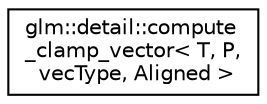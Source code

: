 digraph "Graphical Class Hierarchy"
{
 // LATEX_PDF_SIZE
  edge [fontname="Helvetica",fontsize="10",labelfontname="Helvetica",labelfontsize="10"];
  node [fontname="Helvetica",fontsize="10",shape=record];
  rankdir="LR";
  Node0 [label="glm::detail::compute\l_clamp_vector\< T, P,\l vecType, Aligned \>",height=0.2,width=0.4,color="black", fillcolor="white", style="filled",URL="$structglm_1_1detail_1_1compute__clamp__vector.html",tooltip=" "];
}
